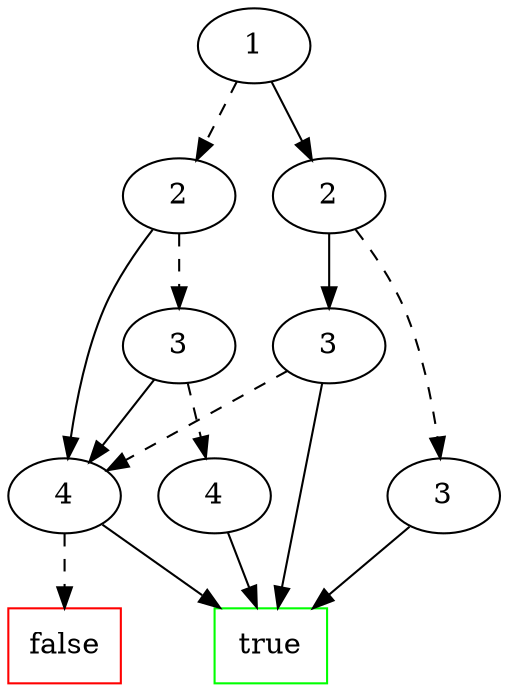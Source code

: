 strict digraph Tree {
1771.1 [label="1", shape=ellipse];
43.2 [label="2", shape=ellipse];
1771.1 -> 43.2 [style=dashed];
11.3 [label="3", shape=ellipse];
43.2 -> 11.3 [style=dashed];
3.4 [label="4", shape=ellipse];
11.3 -> 3.4 [style=dashed];
1 [label="true", shape=box, color=green];
3.4 -> 1 [style=dashed];
1 [label="true", shape=box, color=green];
3.4 -> 1 [style=solid];
2.4 [label="4", shape=ellipse];
11.3 -> 2.4 [style=solid];
0 [label="false", shape=box, color=red];
2.4 -> 0 [style=dashed];
1 [label="true", shape=box, color=green];
2.4 -> 1 [style=solid];
2.4 [label="4", shape=ellipse];
43.2 -> 2.4 [style=solid];
0 [label="false", shape=box, color=red];
2.4 -> 0 [style=dashed];
1 [label="true", shape=box, color=green];
2.4 -> 1 [style=solid];
27.2 [label="2", shape=ellipse];
1771.1 -> 27.2 [style=solid];
3.3 [label="3", shape=ellipse];
27.2 -> 3.3 [style=dashed];
1 [label="true", shape=box, color=green];
3.3 -> 1 [style=dashed];
1 [label="true", shape=box, color=green];
3.3 -> 1 [style=solid];
6.3 [label="3", shape=ellipse];
27.2 -> 6.3 [style=solid];
2.4 [label="4", shape=ellipse];
6.3 -> 2.4 [style=dashed];
0 [label="false", shape=box, color=red];
2.4 -> 0 [style=dashed];
1 [label="true", shape=box, color=green];
2.4 -> 1 [style=solid];
1 [label="true", shape=box, color=green];
6.3 -> 1 [style=solid];
}
